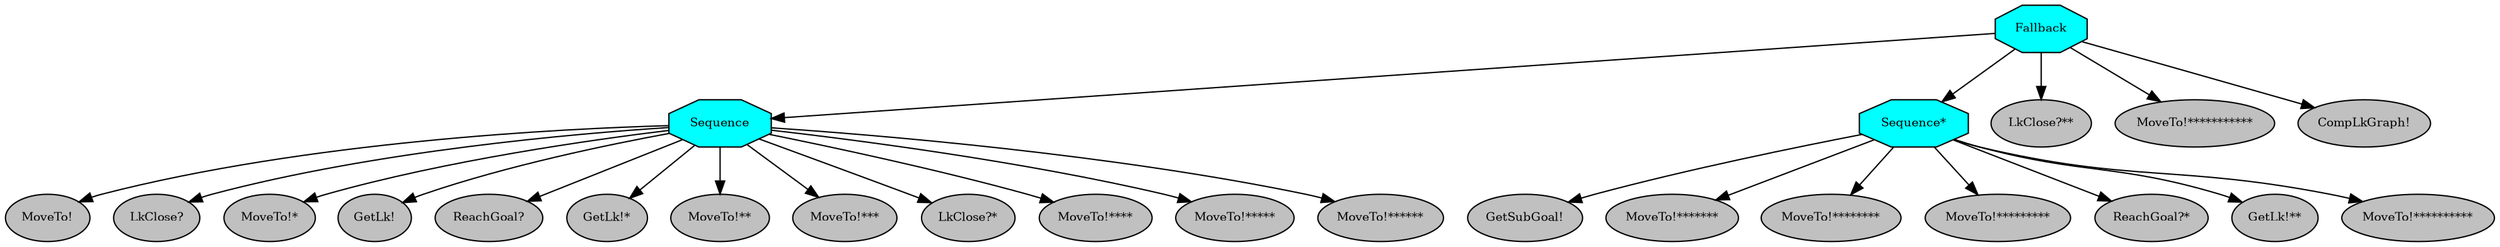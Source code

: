 digraph pastafarianism {
ordering=out;
graph [fontname="times-roman"];
node [fontname="times-roman"];
edge [fontname="times-roman"];
Fallback [fillcolor=cyan, fontcolor=black, fontsize=9, label=Fallback, shape=octagon, style=filled];
Sequence [fillcolor=cyan, fontcolor=black, fontsize=9, label=Sequence, shape=octagon, style=filled];
Fallback -> Sequence;
"MoveTo!" [fillcolor=gray, fontcolor=black, fontsize=9, label="MoveTo!", shape=ellipse, style=filled];
Sequence -> "MoveTo!";
"LkClose?" [fillcolor=gray, fontcolor=black, fontsize=9, label="LkClose?", shape=ellipse, style=filled];
Sequence -> "LkClose?";
"MoveTo!*" [fillcolor=gray, fontcolor=black, fontsize=9, label="MoveTo!*", shape=ellipse, style=filled];
Sequence -> "MoveTo!*";
"GetLk!" [fillcolor=gray, fontcolor=black, fontsize=9, label="GetLk!", shape=ellipse, style=filled];
Sequence -> "GetLk!";
"ReachGoal?" [fillcolor=gray, fontcolor=black, fontsize=9, label="ReachGoal?", shape=ellipse, style=filled];
Sequence -> "ReachGoal?";
"GetLk!*" [fillcolor=gray, fontcolor=black, fontsize=9, label="GetLk!*", shape=ellipse, style=filled];
Sequence -> "GetLk!*";
"MoveTo!**" [fillcolor=gray, fontcolor=black, fontsize=9, label="MoveTo!**", shape=ellipse, style=filled];
Sequence -> "MoveTo!**";
"MoveTo!***" [fillcolor=gray, fontcolor=black, fontsize=9, label="MoveTo!***", shape=ellipse, style=filled];
Sequence -> "MoveTo!***";
"LkClose?*" [fillcolor=gray, fontcolor=black, fontsize=9, label="LkClose?*", shape=ellipse, style=filled];
Sequence -> "LkClose?*";
"MoveTo!****" [fillcolor=gray, fontcolor=black, fontsize=9, label="MoveTo!****", shape=ellipse, style=filled];
Sequence -> "MoveTo!****";
"MoveTo!*****" [fillcolor=gray, fontcolor=black, fontsize=9, label="MoveTo!*****", shape=ellipse, style=filled];
Sequence -> "MoveTo!*****";
"MoveTo!******" [fillcolor=gray, fontcolor=black, fontsize=9, label="MoveTo!******", shape=ellipse, style=filled];
Sequence -> "MoveTo!******";
"Sequence*" [fillcolor=cyan, fontcolor=black, fontsize=9, label="Sequence*", shape=octagon, style=filled];
Fallback -> "Sequence*";
"GetSubGoal!" [fillcolor=gray, fontcolor=black, fontsize=9, label="GetSubGoal!", shape=ellipse, style=filled];
"Sequence*" -> "GetSubGoal!";
"MoveTo!*******" [fillcolor=gray, fontcolor=black, fontsize=9, label="MoveTo!*******", shape=ellipse, style=filled];
"Sequence*" -> "MoveTo!*******";
"MoveTo!********" [fillcolor=gray, fontcolor=black, fontsize=9, label="MoveTo!********", shape=ellipse, style=filled];
"Sequence*" -> "MoveTo!********";
"MoveTo!*********" [fillcolor=gray, fontcolor=black, fontsize=9, label="MoveTo!*********", shape=ellipse, style=filled];
"Sequence*" -> "MoveTo!*********";
"ReachGoal?*" [fillcolor=gray, fontcolor=black, fontsize=9, label="ReachGoal?*", shape=ellipse, style=filled];
"Sequence*" -> "ReachGoal?*";
"GetLk!**" [fillcolor=gray, fontcolor=black, fontsize=9, label="GetLk!**", shape=ellipse, style=filled];
"Sequence*" -> "GetLk!**";
"MoveTo!**********" [fillcolor=gray, fontcolor=black, fontsize=9, label="MoveTo!**********", shape=ellipse, style=filled];
"Sequence*" -> "MoveTo!**********";
"LkClose?**" [fillcolor=gray, fontcolor=black, fontsize=9, label="LkClose?**", shape=ellipse, style=filled];
Fallback -> "LkClose?**";
"MoveTo!***********" [fillcolor=gray, fontcolor=black, fontsize=9, label="MoveTo!***********", shape=ellipse, style=filled];
Fallback -> "MoveTo!***********";
"CompLkGraph!" [fillcolor=gray, fontcolor=black, fontsize=9, label="CompLkGraph!", shape=ellipse, style=filled];
Fallback -> "CompLkGraph!";
}
